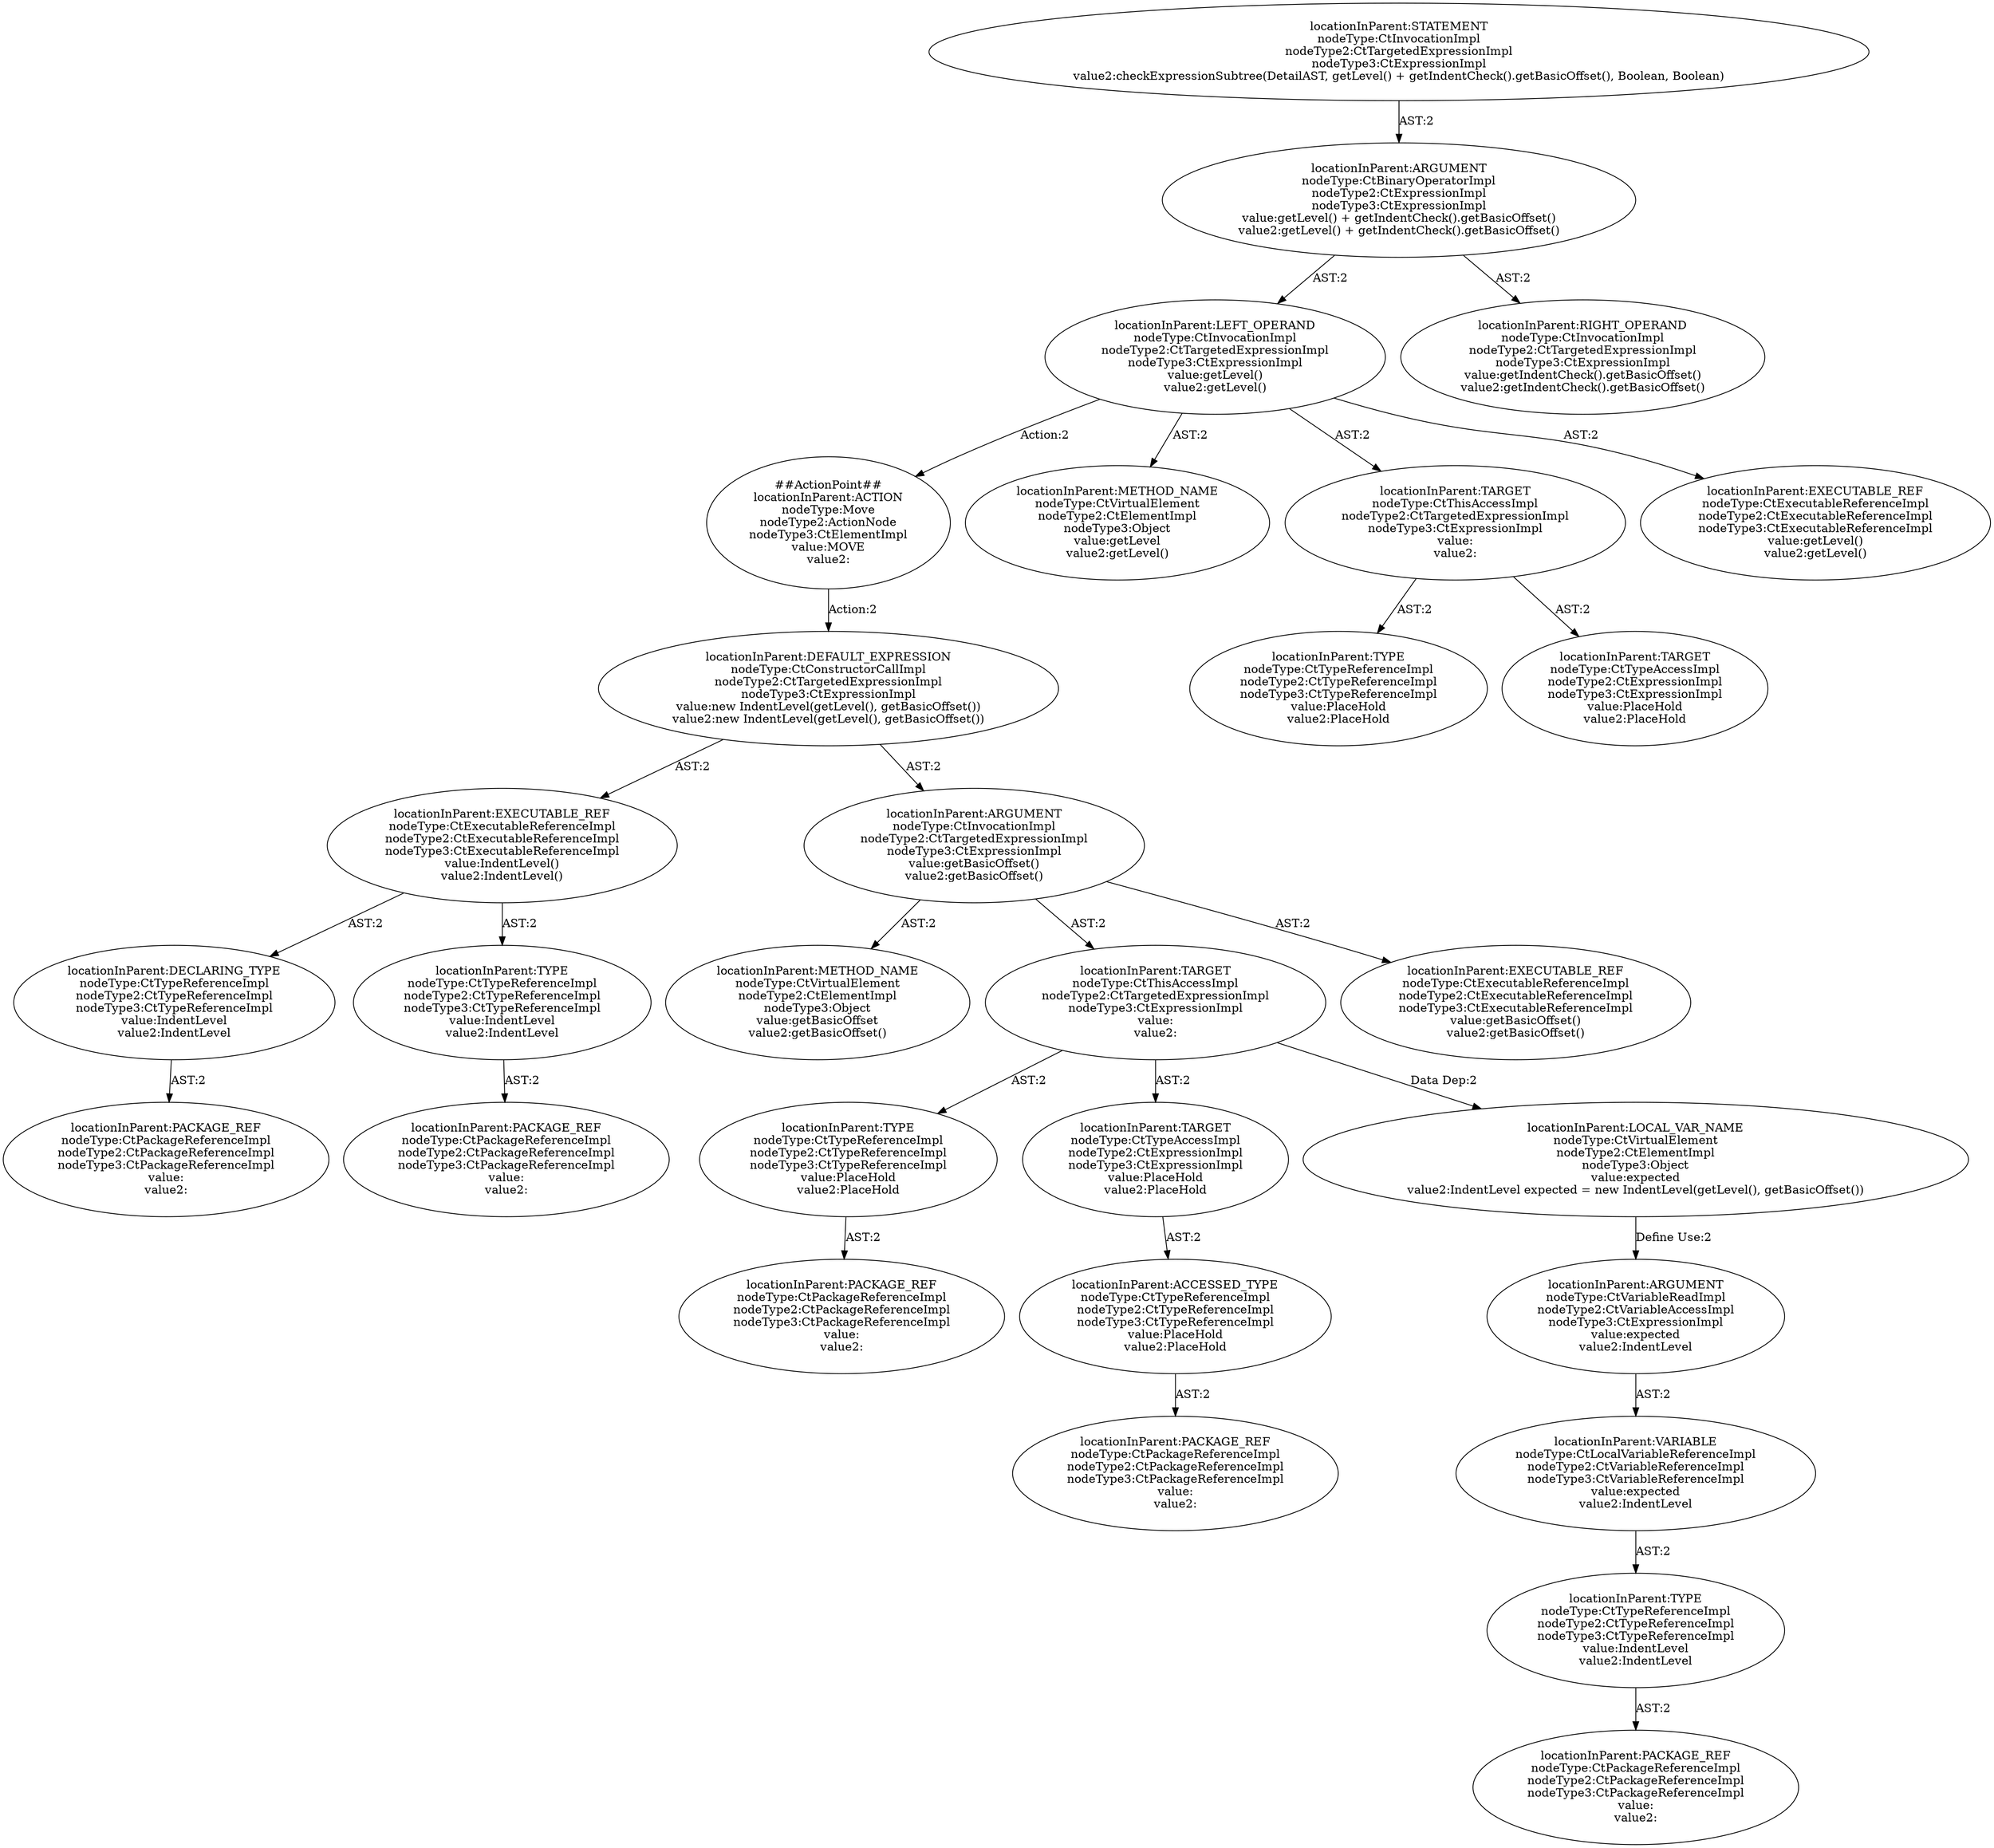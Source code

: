digraph "Pattern" {
0 [label="##ActionPoint##
locationInParent:ACTION
nodeType:Move
nodeType2:ActionNode
nodeType3:CtElementImpl
value:MOVE
value2:" shape=ellipse]
1 [label="locationInParent:LEFT_OPERAND
nodeType:CtInvocationImpl
nodeType2:CtTargetedExpressionImpl
nodeType3:CtExpressionImpl
value:getLevel()
value2:getLevel()" shape=ellipse]
2 [label="locationInParent:ARGUMENT
nodeType:CtBinaryOperatorImpl
nodeType2:CtExpressionImpl
nodeType3:CtExpressionImpl
value:getLevel() + getIndentCheck().getBasicOffset()
value2:getLevel() + getIndentCheck().getBasicOffset()" shape=ellipse]
3 [label="locationInParent:STATEMENT
nodeType:CtInvocationImpl
nodeType2:CtTargetedExpressionImpl
nodeType3:CtExpressionImpl
value2:checkExpressionSubtree(DetailAST, getLevel() + getIndentCheck().getBasicOffset(), Boolean, Boolean)" shape=ellipse]
4 [label="locationInParent:RIGHT_OPERAND
nodeType:CtInvocationImpl
nodeType2:CtTargetedExpressionImpl
nodeType3:CtExpressionImpl
value:getIndentCheck().getBasicOffset()
value2:getIndentCheck().getBasicOffset()" shape=ellipse]
5 [label="locationInParent:METHOD_NAME
nodeType:CtVirtualElement
nodeType2:CtElementImpl
nodeType3:Object
value:getLevel
value2:getLevel()" shape=ellipse]
6 [label="locationInParent:TARGET
nodeType:CtThisAccessImpl
nodeType2:CtTargetedExpressionImpl
nodeType3:CtExpressionImpl
value:
value2:" shape=ellipse]
7 [label="locationInParent:TYPE
nodeType:CtTypeReferenceImpl
nodeType2:CtTypeReferenceImpl
nodeType3:CtTypeReferenceImpl
value:PlaceHold
value2:PlaceHold" shape=ellipse]
8 [label="locationInParent:TARGET
nodeType:CtTypeAccessImpl
nodeType2:CtExpressionImpl
nodeType3:CtExpressionImpl
value:PlaceHold
value2:PlaceHold" shape=ellipse]
9 [label="locationInParent:EXECUTABLE_REF
nodeType:CtExecutableReferenceImpl
nodeType2:CtExecutableReferenceImpl
nodeType3:CtExecutableReferenceImpl
value:getLevel()
value2:getLevel()" shape=ellipse]
10 [label="locationInParent:DEFAULT_EXPRESSION
nodeType:CtConstructorCallImpl
nodeType2:CtTargetedExpressionImpl
nodeType3:CtExpressionImpl
value:new IndentLevel(getLevel(), getBasicOffset())
value2:new IndentLevel(getLevel(), getBasicOffset())" shape=ellipse]
11 [label="locationInParent:EXECUTABLE_REF
nodeType:CtExecutableReferenceImpl
nodeType2:CtExecutableReferenceImpl
nodeType3:CtExecutableReferenceImpl
value:IndentLevel()
value2:IndentLevel()" shape=ellipse]
12 [label="locationInParent:DECLARING_TYPE
nodeType:CtTypeReferenceImpl
nodeType2:CtTypeReferenceImpl
nodeType3:CtTypeReferenceImpl
value:IndentLevel
value2:IndentLevel" shape=ellipse]
13 [label="locationInParent:PACKAGE_REF
nodeType:CtPackageReferenceImpl
nodeType2:CtPackageReferenceImpl
nodeType3:CtPackageReferenceImpl
value:
value2:" shape=ellipse]
14 [label="locationInParent:TYPE
nodeType:CtTypeReferenceImpl
nodeType2:CtTypeReferenceImpl
nodeType3:CtTypeReferenceImpl
value:IndentLevel
value2:IndentLevel" shape=ellipse]
15 [label="locationInParent:PACKAGE_REF
nodeType:CtPackageReferenceImpl
nodeType2:CtPackageReferenceImpl
nodeType3:CtPackageReferenceImpl
value:
value2:" shape=ellipse]
16 [label="locationInParent:ARGUMENT
nodeType:CtInvocationImpl
nodeType2:CtTargetedExpressionImpl
nodeType3:CtExpressionImpl
value:getBasicOffset()
value2:getBasicOffset()" shape=ellipse]
17 [label="locationInParent:METHOD_NAME
nodeType:CtVirtualElement
nodeType2:CtElementImpl
nodeType3:Object
value:getBasicOffset
value2:getBasicOffset()" shape=ellipse]
18 [label="locationInParent:TARGET
nodeType:CtThisAccessImpl
nodeType2:CtTargetedExpressionImpl
nodeType3:CtExpressionImpl
value:
value2:" shape=ellipse]
19 [label="locationInParent:TYPE
nodeType:CtTypeReferenceImpl
nodeType2:CtTypeReferenceImpl
nodeType3:CtTypeReferenceImpl
value:PlaceHold
value2:PlaceHold" shape=ellipse]
20 [label="locationInParent:PACKAGE_REF
nodeType:CtPackageReferenceImpl
nodeType2:CtPackageReferenceImpl
nodeType3:CtPackageReferenceImpl
value:
value2:" shape=ellipse]
21 [label="locationInParent:TARGET
nodeType:CtTypeAccessImpl
nodeType2:CtExpressionImpl
nodeType3:CtExpressionImpl
value:PlaceHold
value2:PlaceHold" shape=ellipse]
22 [label="locationInParent:ACCESSED_TYPE
nodeType:CtTypeReferenceImpl
nodeType2:CtTypeReferenceImpl
nodeType3:CtTypeReferenceImpl
value:PlaceHold
value2:PlaceHold" shape=ellipse]
23 [label="locationInParent:PACKAGE_REF
nodeType:CtPackageReferenceImpl
nodeType2:CtPackageReferenceImpl
nodeType3:CtPackageReferenceImpl
value:
value2:" shape=ellipse]
24 [label="locationInParent:LOCAL_VAR_NAME
nodeType:CtVirtualElement
nodeType2:CtElementImpl
nodeType3:Object
value:expected
value2:IndentLevel expected = new IndentLevel(getLevel(), getBasicOffset())" shape=ellipse]
25 [label="locationInParent:ARGUMENT
nodeType:CtVariableReadImpl
nodeType2:CtVariableAccessImpl
nodeType3:CtExpressionImpl
value:expected
value2:IndentLevel" shape=ellipse]
26 [label="locationInParent:VARIABLE
nodeType:CtLocalVariableReferenceImpl
nodeType2:CtVariableReferenceImpl
nodeType3:CtVariableReferenceImpl
value:expected
value2:IndentLevel" shape=ellipse]
27 [label="locationInParent:TYPE
nodeType:CtTypeReferenceImpl
nodeType2:CtTypeReferenceImpl
nodeType3:CtTypeReferenceImpl
value:IndentLevel
value2:IndentLevel" shape=ellipse]
28 [label="locationInParent:PACKAGE_REF
nodeType:CtPackageReferenceImpl
nodeType2:CtPackageReferenceImpl
nodeType3:CtPackageReferenceImpl
value:
value2:" shape=ellipse]
29 [label="locationInParent:EXECUTABLE_REF
nodeType:CtExecutableReferenceImpl
nodeType2:CtExecutableReferenceImpl
nodeType3:CtExecutableReferenceImpl
value:getBasicOffset()
value2:getBasicOffset()" shape=ellipse]
0 -> 10 [label="Action:2"];
1 -> 0 [label="Action:2"];
1 -> 5 [label="AST:2"];
1 -> 6 [label="AST:2"];
1 -> 9 [label="AST:2"];
2 -> 1 [label="AST:2"];
2 -> 4 [label="AST:2"];
3 -> 2 [label="AST:2"];
6 -> 7 [label="AST:2"];
6 -> 8 [label="AST:2"];
10 -> 11 [label="AST:2"];
10 -> 16 [label="AST:2"];
11 -> 12 [label="AST:2"];
11 -> 14 [label="AST:2"];
12 -> 13 [label="AST:2"];
14 -> 15 [label="AST:2"];
16 -> 17 [label="AST:2"];
16 -> 18 [label="AST:2"];
16 -> 29 [label="AST:2"];
18 -> 19 [label="AST:2"];
18 -> 21 [label="AST:2"];
18 -> 24 [label="Data Dep:2"];
19 -> 20 [label="AST:2"];
21 -> 22 [label="AST:2"];
22 -> 23 [label="AST:2"];
24 -> 25 [label="Define Use:2"];
25 -> 26 [label="AST:2"];
26 -> 27 [label="AST:2"];
27 -> 28 [label="AST:2"];
}
